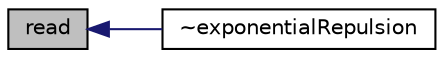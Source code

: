 digraph "read"
{
  bgcolor="transparent";
  edge [fontname="Helvetica",fontsize="10",labelfontname="Helvetica",labelfontsize="10"];
  node [fontname="Helvetica",fontsize="10",shape=record];
  rankdir="LR";
  Node610 [label="read",height=0.2,width=0.4,color="black", fillcolor="grey75", style="filled", fontcolor="black"];
  Node610 -> Node611 [dir="back",color="midnightblue",fontsize="10",style="solid",fontname="Helvetica"];
  Node611 [label="~exponentialRepulsion",height=0.2,width=0.4,color="black",URL="$a25589.html#a02f4559c6c04c8016ae5b839c8eaa50b",tooltip="Destructor. "];
}
